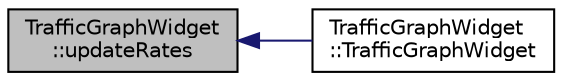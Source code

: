 digraph "TrafficGraphWidget::updateRates"
{
  edge [fontname="Helvetica",fontsize="10",labelfontname="Helvetica",labelfontsize="10"];
  node [fontname="Helvetica",fontsize="10",shape=record];
  rankdir="LR";
  Node38 [label="TrafficGraphWidget\l::updateRates",height=0.2,width=0.4,color="black", fillcolor="grey75", style="filled", fontcolor="black"];
  Node38 -> Node39 [dir="back",color="midnightblue",fontsize="10",style="solid",fontname="Helvetica"];
  Node39 [label="TrafficGraphWidget\l::TrafficGraphWidget",height=0.2,width=0.4,color="black", fillcolor="white", style="filled",URL="$d3/dc6/class_traffic_graph_widget.html#a99f4f3f14bab99bef8918cb4f5f69aa6"];
}
